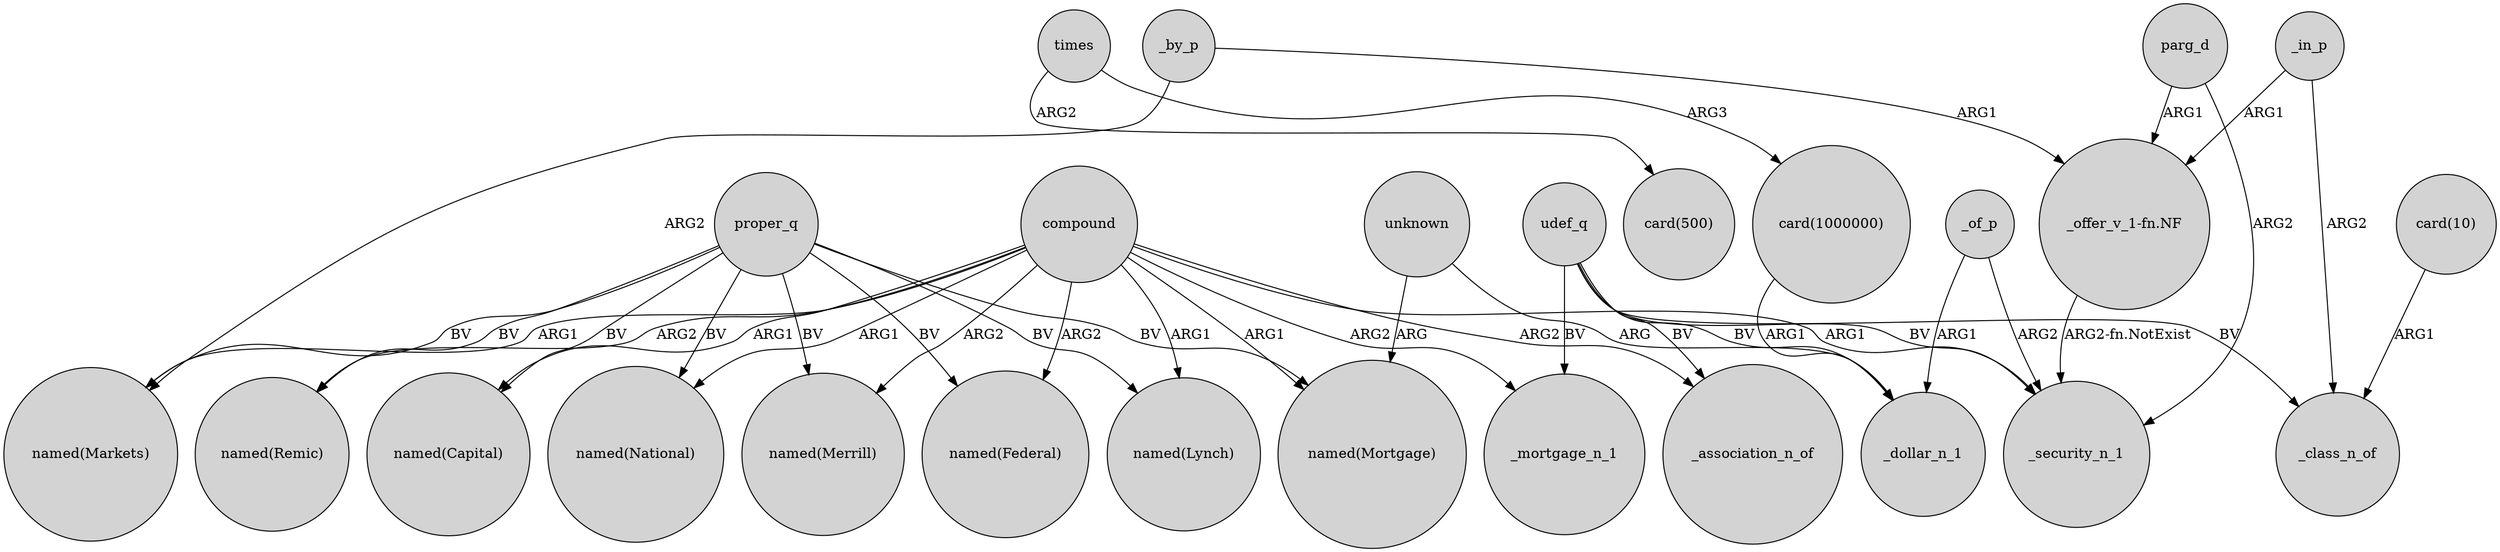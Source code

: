 digraph {
	node [shape=circle style=filled]
	_by_p -> "_offer_v_1-fn.NF" [label=ARG1]
	"card(1000000)" -> _dollar_n_1 [label=ARG1]
	_in_p -> "_offer_v_1-fn.NF" [label=ARG1]
	compound -> "named(Lynch)" [label=ARG1]
	proper_q -> "named(Capital)" [label=BV]
	udef_q -> _mortgage_n_1 [label=BV]
	compound -> "named(Mortgage)" [label=ARG1]
	udef_q -> _class_n_of [label=BV]
	proper_q -> "named(Mortgage)" [label=BV]
	_of_p -> _dollar_n_1 [label=ARG1]
	compound -> "named(Remic)" [label=ARG2]
	proper_q -> "named(Lynch)" [label=BV]
	proper_q -> "named(Remic)" [label=BV]
	compound -> _mortgage_n_1 [label=ARG2]
	unknown -> _dollar_n_1 [label=ARG]
	parg_d -> _security_n_1 [label=ARG2]
	compound -> "named(Merrill)" [label=ARG2]
	"_offer_v_1-fn.NF" -> _security_n_1 [label="ARG2-fn.NotExist"]
	compound -> _security_n_1 [label=ARG1]
	compound -> _association_n_of [label=ARG2]
	_in_p -> _class_n_of [label=ARG2]
	_of_p -> _security_n_1 [label=ARG2]
	udef_q -> _association_n_of [label=BV]
	times -> "card(1000000)" [label=ARG3]
	times -> "card(500)" [label=ARG2]
	"card(10)" -> _class_n_of [label=ARG1]
	proper_q -> "named(Federal)" [label=BV]
	_by_p -> "named(Markets)" [label=ARG2]
	proper_q -> "named(Markets)" [label=BV]
	proper_q -> "named(Merrill)" [label=BV]
	proper_q -> "named(National)" [label=BV]
	compound -> "named(National)" [label=ARG1]
	compound -> "named(Federal)" [label=ARG2]
	parg_d -> "_offer_v_1-fn.NF" [label=ARG1]
	compound -> "named(Markets)" [label=ARG1]
	udef_q -> _dollar_n_1 [label=BV]
	udef_q -> _security_n_1 [label=BV]
	unknown -> "named(Mortgage)" [label=ARG]
	compound -> "named(Capital)" [label=ARG1]
}
